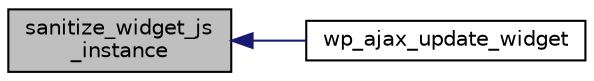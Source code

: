 digraph "sanitize_widget_js_instance"
{
  edge [fontname="Helvetica",fontsize="10",labelfontname="Helvetica",labelfontsize="10"];
  node [fontname="Helvetica",fontsize="10",shape=record];
  rankdir="LR";
  Node1 [label="sanitize_widget_js\l_instance",height=0.2,width=0.4,color="black", fillcolor="grey75", style="filled", fontcolor="black"];
  Node1 -> Node2 [dir="back",color="midnightblue",fontsize="10",style="solid",fontname="Helvetica"];
  Node2 [label="wp_ajax_update_widget",height=0.2,width=0.4,color="black", fillcolor="white", style="filled",URL="$class_w_p___customize___widgets.html#a140833250dbef5a389fb822a3deda305"];
}
